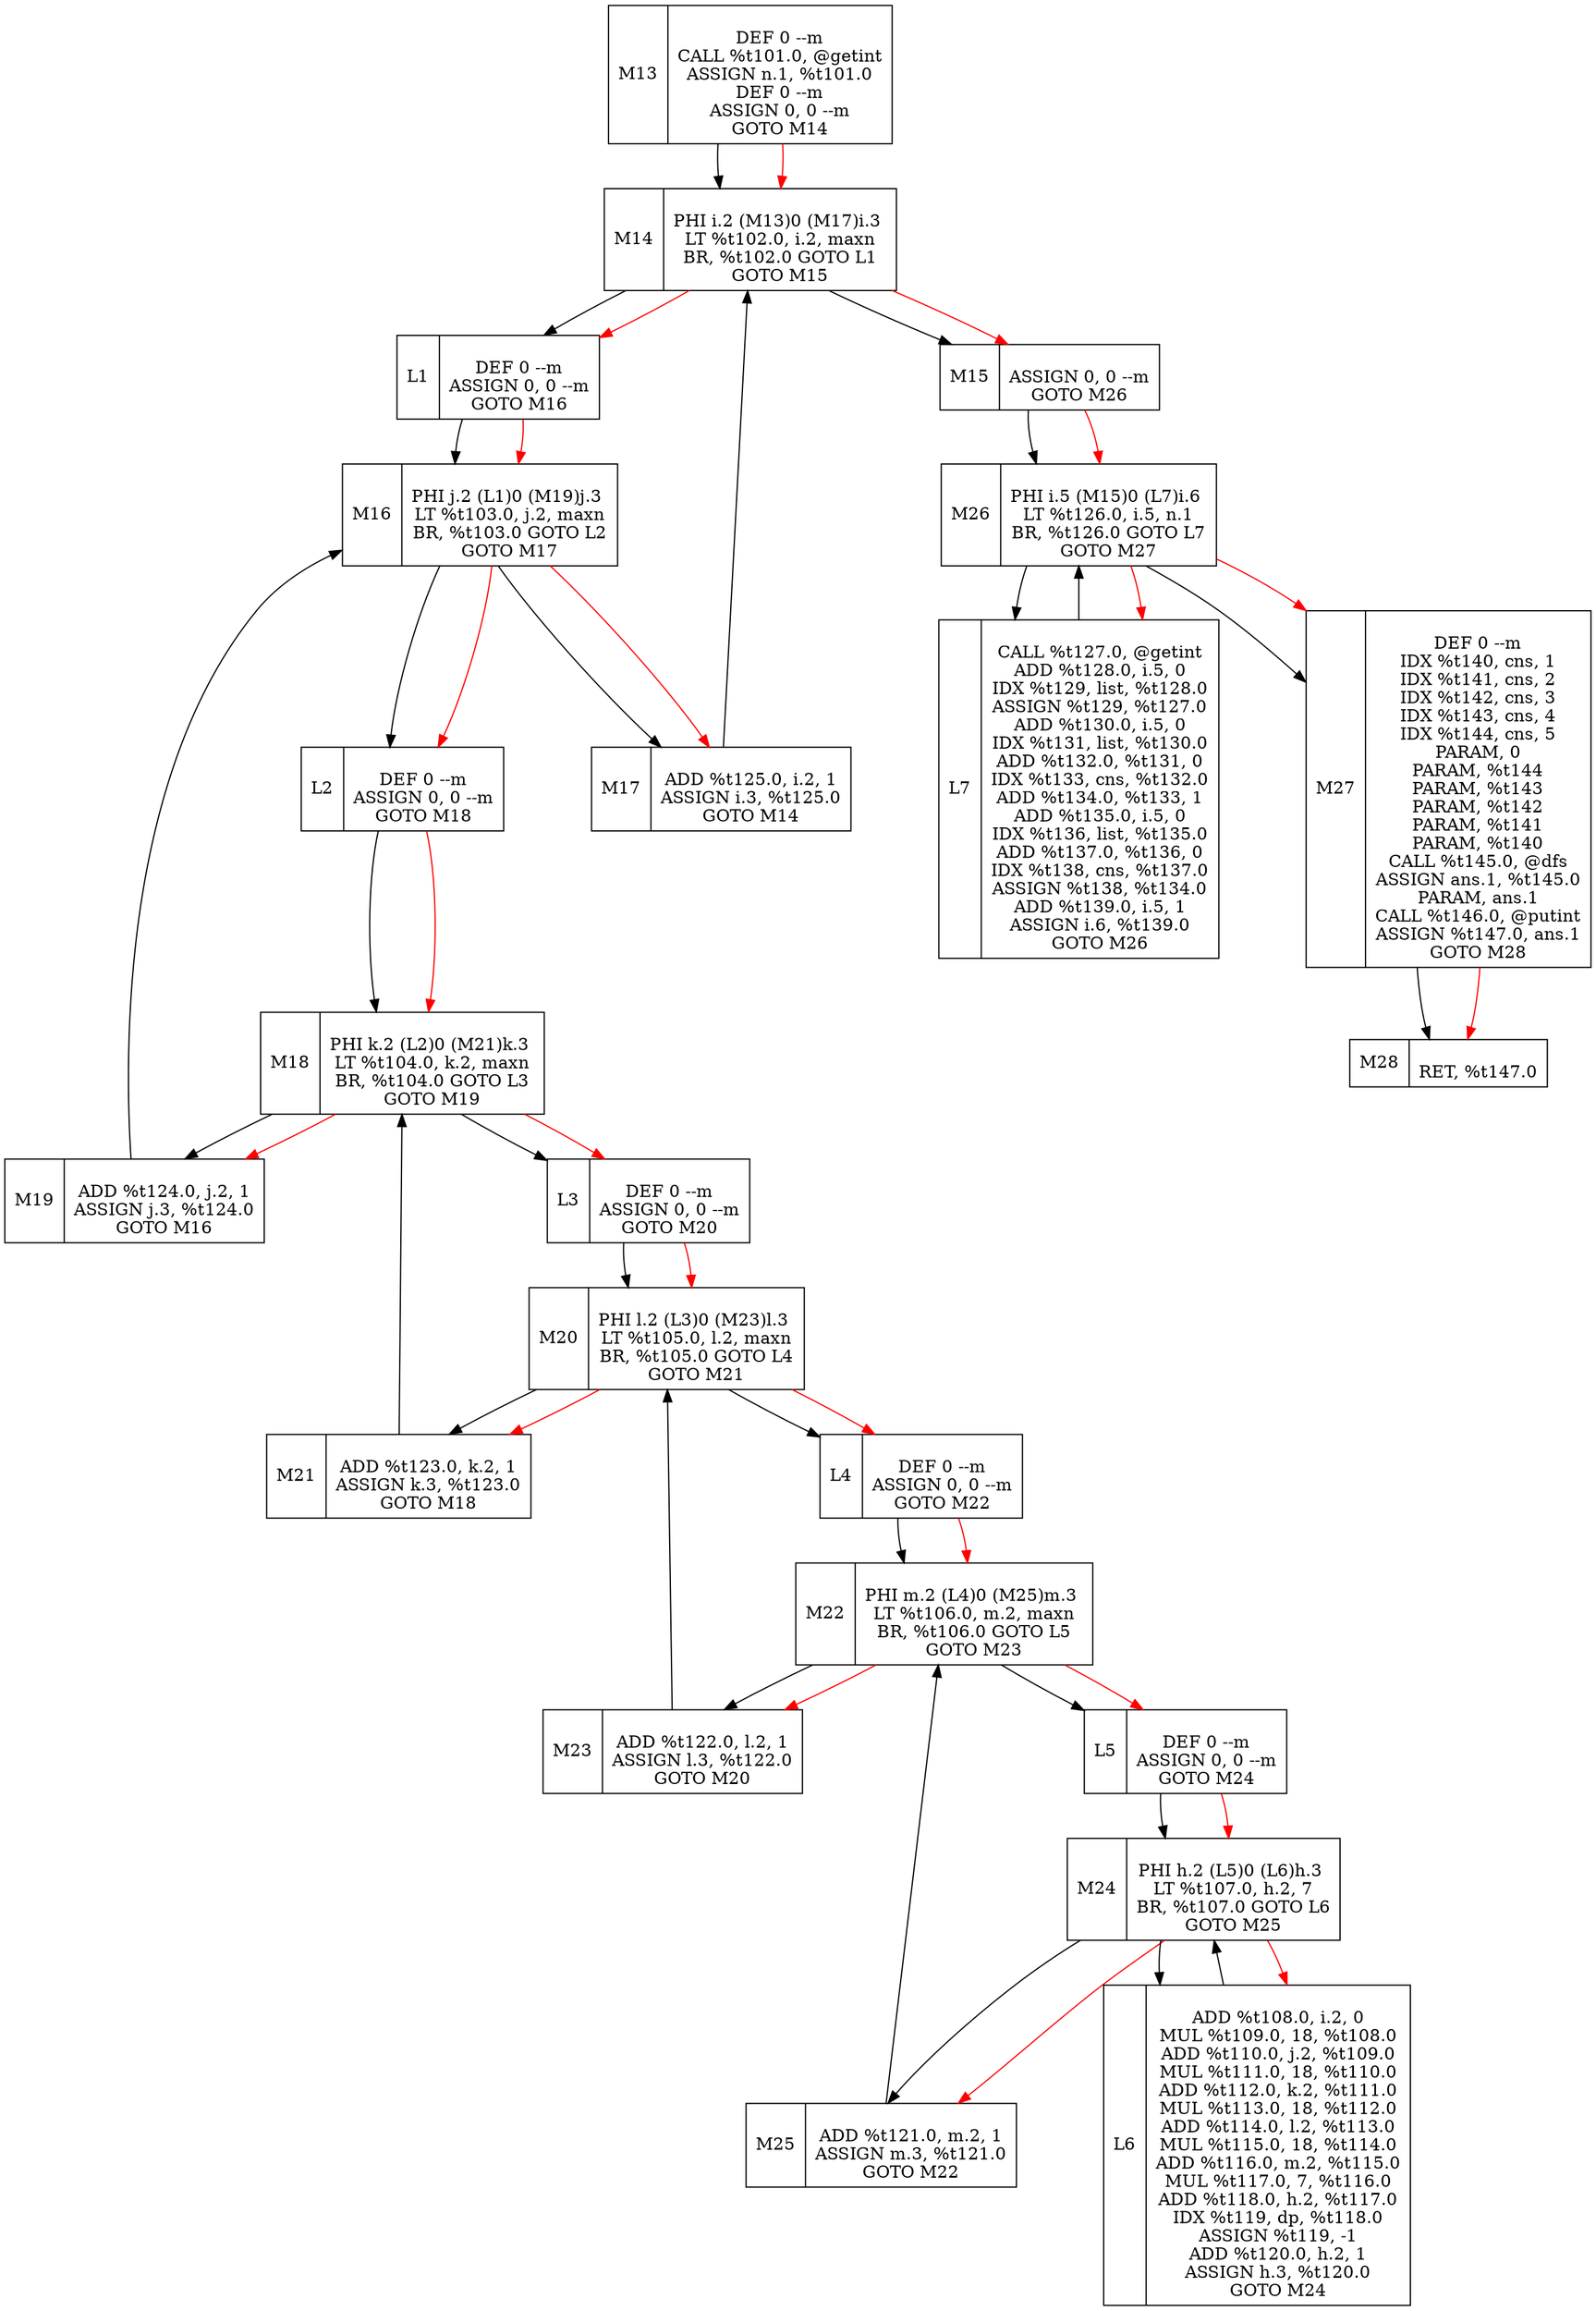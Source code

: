 digraph{  nodesep = 1; node[shape = record];
#@main:
M13[label="M13 |\nDEF 0     --m\nCALL %t101.0, @getint\nASSIGN n.1, %t101.0\nDEF 0     --m\nASSIGN 0, 0     --m\nGOTO M14"];
M14[label="M14 |\nPHI i.2 (M13)0  (M17)i.3 \nLT %t102.0, i.2, maxn\nBR, %t102.0 GOTO L1\nGOTO M15"];
M13 -> M14;
M17 -> M14;
M13 -> M14[color="red"];
L1[label="L1 |\nDEF 0     --m\nASSIGN 0, 0     --m\nGOTO M16"];
M14 -> L1;
M14 -> L1[color="red"];
M15[label="M15 |\nASSIGN 0, 0     --m\nGOTO M26"];
M14 -> M15;
M14 -> M15[color="red"];
M16[label="M16 |\nPHI j.2 (L1)0  (M19)j.3 \nLT %t103.0, j.2, maxn\nBR, %t103.0 GOTO L2\nGOTO M17"];
L1 -> M16;
M19 -> M16;
L1 -> M16[color="red"];
L2[label="L2 |\nDEF 0     --m\nASSIGN 0, 0     --m\nGOTO M18"];
M16 -> L2;
M16 -> L2[color="red"];
M17[label="M17 |\nADD %t125.0, i.2, 1\nASSIGN i.3, %t125.0\nGOTO M14"];
M16 -> M17;
M16 -> M17[color="red"];
M18[label="M18 |\nPHI k.2 (L2)0  (M21)k.3 \nLT %t104.0, k.2, maxn\nBR, %t104.0 GOTO L3\nGOTO M19"];
L2 -> M18;
M21 -> M18;
L2 -> M18[color="red"];
L3[label="L3 |\nDEF 0     --m\nASSIGN 0, 0     --m\nGOTO M20"];
M18 -> L3;
M18 -> L3[color="red"];
M19[label="M19 |\nADD %t124.0, j.2, 1\nASSIGN j.3, %t124.0\nGOTO M16"];
M18 -> M19;
M18 -> M19[color="red"];
M20[label="M20 |\nPHI l.2 (L3)0  (M23)l.3 \nLT %t105.0, l.2, maxn\nBR, %t105.0 GOTO L4\nGOTO M21"];
L3 -> M20;
M23 -> M20;
L3 -> M20[color="red"];
L4[label="L4 |\nDEF 0     --m\nASSIGN 0, 0     --m\nGOTO M22"];
M20 -> L4;
M20 -> L4[color="red"];
M21[label="M21 |\nADD %t123.0, k.2, 1\nASSIGN k.3, %t123.0\nGOTO M18"];
M20 -> M21;
M20 -> M21[color="red"];
M22[label="M22 |\nPHI m.2 (L4)0  (M25)m.3 \nLT %t106.0, m.2, maxn\nBR, %t106.0 GOTO L5\nGOTO M23"];
L4 -> M22;
M25 -> M22;
L4 -> M22[color="red"];
L5[label="L5 |\nDEF 0     --m\nASSIGN 0, 0     --m\nGOTO M24"];
M22 -> L5;
M22 -> L5[color="red"];
M23[label="M23 |\nADD %t122.0, l.2, 1\nASSIGN l.3, %t122.0\nGOTO M20"];
M22 -> M23;
M22 -> M23[color="red"];
M24[label="M24 |\nPHI h.2 (L5)0  (L6)h.3 \nLT %t107.0, h.2, 7\nBR, %t107.0 GOTO L6\nGOTO M25"];
L5 -> M24;
L6 -> M24;
L5 -> M24[color="red"];
L6[label="L6 |\nADD %t108.0, i.2, 0\nMUL %t109.0, 18, %t108.0\nADD %t110.0, j.2, %t109.0\nMUL %t111.0, 18, %t110.0\nADD %t112.0, k.2, %t111.0\nMUL %t113.0, 18, %t112.0\nADD %t114.0, l.2, %t113.0\nMUL %t115.0, 18, %t114.0\nADD %t116.0, m.2, %t115.0\nMUL %t117.0, 7, %t116.0\nADD %t118.0, h.2, %t117.0\nIDX %t119, dp, %t118.0\nASSIGN %t119, -1\nADD %t120.0, h.2, 1\nASSIGN h.3, %t120.0\nGOTO M24"];
M24 -> L6;
M24 -> L6[color="red"];
M25[label="M25 |\nADD %t121.0, m.2, 1\nASSIGN m.3, %t121.0\nGOTO M22"];
M24 -> M25;
M24 -> M25[color="red"];
M26[label="M26 |\nPHI i.5 (M15)0  (L7)i.6 \nLT %t126.0, i.5, n.1\nBR, %t126.0 GOTO L7\nGOTO M27"];
M15 -> M26;
L7 -> M26;
M15 -> M26[color="red"];
L7[label="L7 |\nCALL %t127.0, @getint\nADD %t128.0, i.5, 0\nIDX %t129, list, %t128.0\nASSIGN %t129, %t127.0\nADD %t130.0, i.5, 0\nIDX %t131, list, %t130.0\nADD %t132.0, %t131, 0\nIDX %t133, cns, %t132.0\nADD %t134.0, %t133, 1\nADD %t135.0, i.5, 0\nIDX %t136, list, %t135.0\nADD %t137.0, %t136, 0\nIDX %t138, cns, %t137.0\nASSIGN %t138, %t134.0\nADD %t139.0, i.5, 1\nASSIGN i.6, %t139.0\nGOTO M26"];
M26 -> L7;
M26 -> L7[color="red"];
M27[label="M27 |\nDEF 0     --m\nIDX %t140, cns, 1\nIDX %t141, cns, 2\nIDX %t142, cns, 3\nIDX %t143, cns, 4\nIDX %t144, cns, 5\nPARAM, 0\nPARAM, %t144\nPARAM, %t143\nPARAM, %t142\nPARAM, %t141\nPARAM, %t140\nCALL %t145.0, @dfs\nASSIGN ans.1, %t145.0\nPARAM, ans.1\nCALL %t146.0, @putint\nASSIGN %t147.0, ans.1\nGOTO M28"];
M26 -> M27;
M26 -> M27[color="red"];
M28[label="M28 |\nRET, %t147.0"];
M27 -> M28;
M27 -> M28[color="red"];

}
